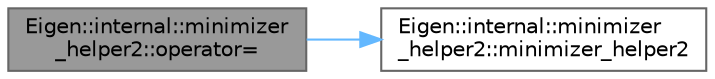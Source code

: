 digraph "Eigen::internal::minimizer_helper2::operator="
{
 // LATEX_PDF_SIZE
  bgcolor="transparent";
  edge [fontname=Helvetica,fontsize=10,labelfontname=Helvetica,labelfontsize=10];
  node [fontname=Helvetica,fontsize=10,shape=box,height=0.2,width=0.4];
  rankdir="LR";
  Node1 [id="Node000001",label="Eigen::internal::minimizer\l_helper2::operator=",height=0.2,width=0.4,color="gray40", fillcolor="grey60", style="filled", fontcolor="black",tooltip=" "];
  Node1 -> Node2 [id="edge1_Node000001_Node000002",color="steelblue1",style="solid",tooltip=" "];
  Node2 [id="Node000002",label="Eigen::internal::minimizer\l_helper2::minimizer_helper2",height=0.2,width=0.4,color="grey40", fillcolor="white", style="filled",URL="$struct_eigen_1_1internal_1_1minimizer__helper2.html#ab58a5115648533c95da67a6bf8c96bdd",tooltip=" "];
}
